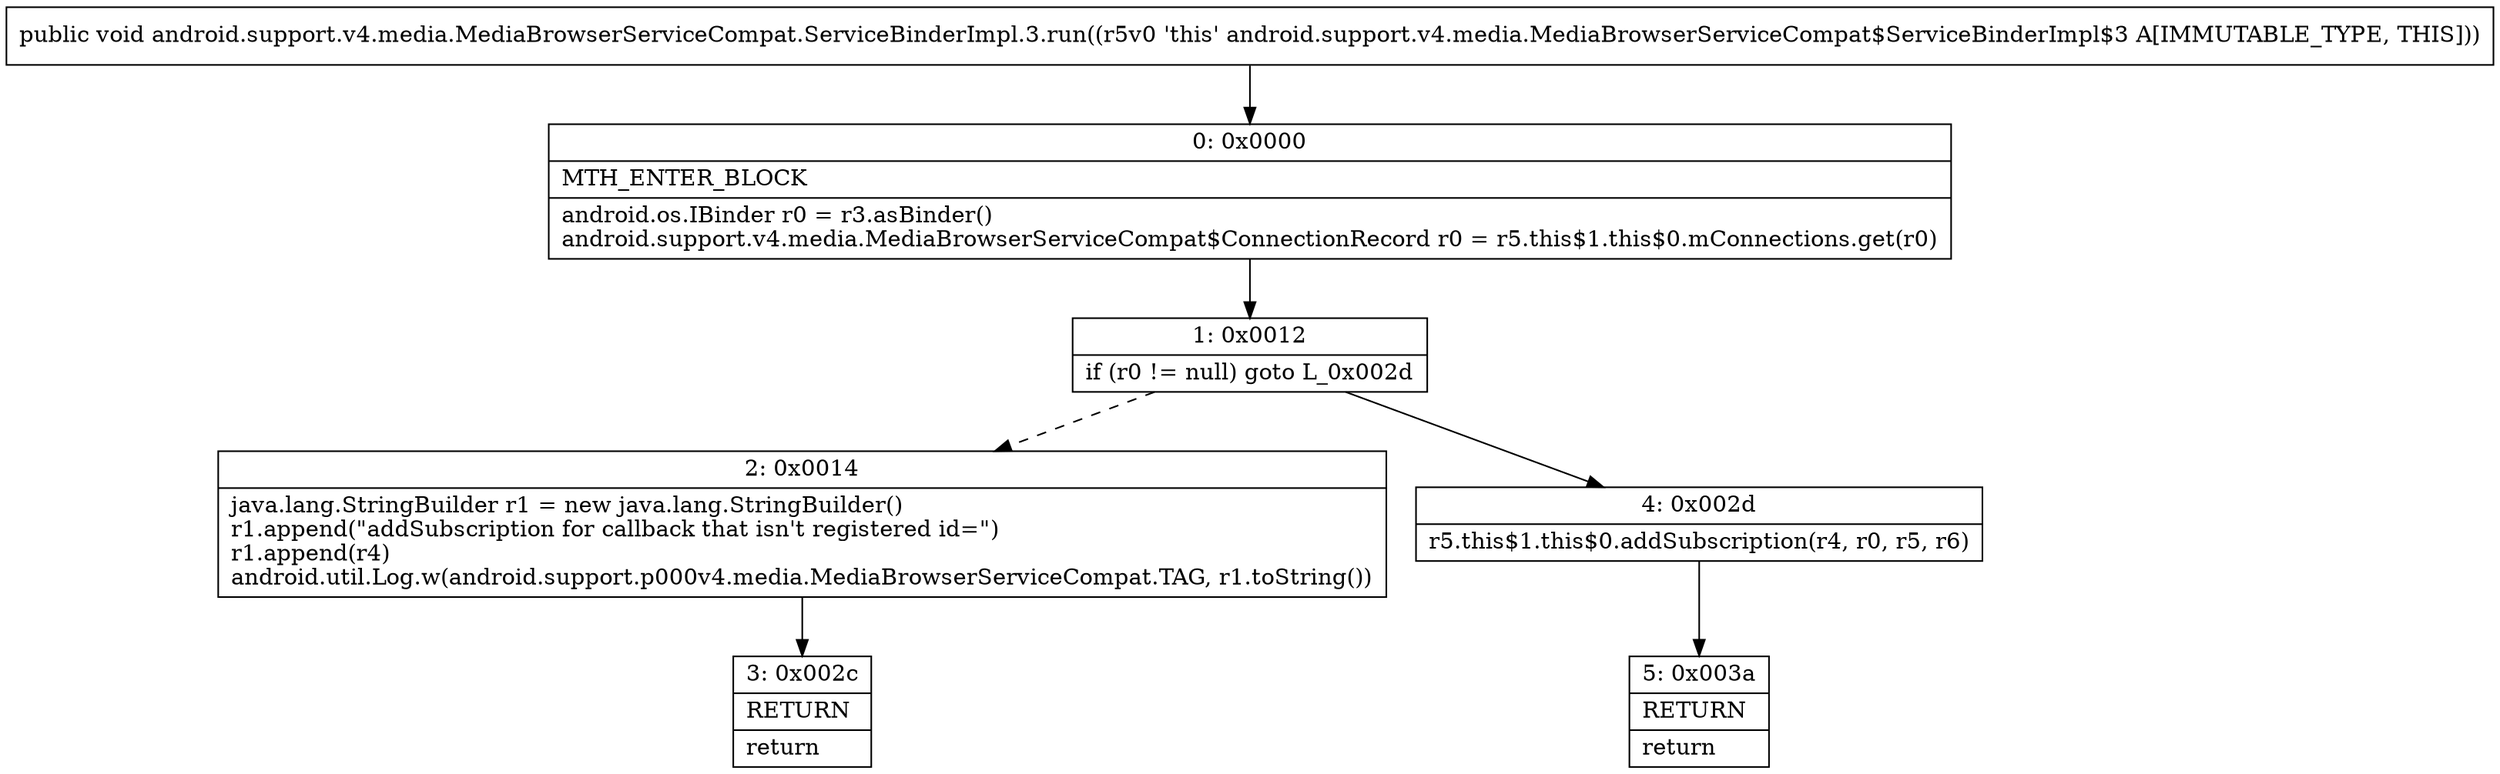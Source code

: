 digraph "CFG forandroid.support.v4.media.MediaBrowserServiceCompat.ServiceBinderImpl.3.run()V" {
Node_0 [shape=record,label="{0\:\ 0x0000|MTH_ENTER_BLOCK\l|android.os.IBinder r0 = r3.asBinder()\landroid.support.v4.media.MediaBrowserServiceCompat$ConnectionRecord r0 = r5.this$1.this$0.mConnections.get(r0)\l}"];
Node_1 [shape=record,label="{1\:\ 0x0012|if (r0 != null) goto L_0x002d\l}"];
Node_2 [shape=record,label="{2\:\ 0x0014|java.lang.StringBuilder r1 = new java.lang.StringBuilder()\lr1.append(\"addSubscription for callback that isn't registered id=\")\lr1.append(r4)\landroid.util.Log.w(android.support.p000v4.media.MediaBrowserServiceCompat.TAG, r1.toString())\l}"];
Node_3 [shape=record,label="{3\:\ 0x002c|RETURN\l|return\l}"];
Node_4 [shape=record,label="{4\:\ 0x002d|r5.this$1.this$0.addSubscription(r4, r0, r5, r6)\l}"];
Node_5 [shape=record,label="{5\:\ 0x003a|RETURN\l|return\l}"];
MethodNode[shape=record,label="{public void android.support.v4.media.MediaBrowserServiceCompat.ServiceBinderImpl.3.run((r5v0 'this' android.support.v4.media.MediaBrowserServiceCompat$ServiceBinderImpl$3 A[IMMUTABLE_TYPE, THIS])) }"];
MethodNode -> Node_0;
Node_0 -> Node_1;
Node_1 -> Node_2[style=dashed];
Node_1 -> Node_4;
Node_2 -> Node_3;
Node_4 -> Node_5;
}

